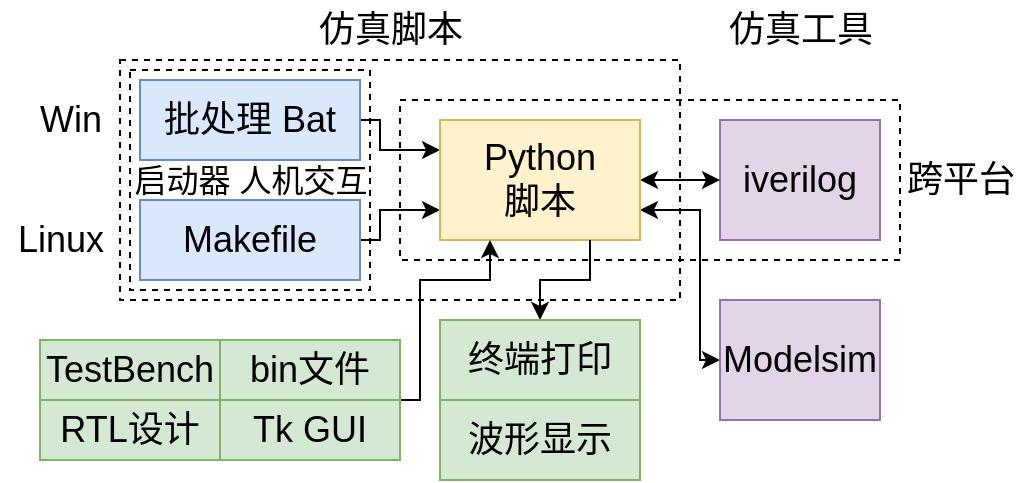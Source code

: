 <mxfile version="18.0.6" type="device"><diagram id="YtvwvDAg_z0UyHSXU93h" name="第 1 页"><mxGraphModel dx="1038" dy="649" grid="1" gridSize="10" guides="1" tooltips="1" connect="1" arrows="1" fold="1" page="1" pageScale="1" pageWidth="827" pageHeight="1169" math="0" shadow="0"><root><mxCell id="0"/><mxCell id="1" parent="0"/><mxCell id="jq0FuVwtKyFCtbRI0XKJ-5" value="" style="rounded=0;whiteSpace=wrap;html=1;fillColor=none;dashed=1;" parent="1" vertex="1"><mxGeometry x="245" y="265" width="120" height="110" as="geometry"/></mxCell><mxCell id="_eRq6vUdUgBELbqLA_iJ-10" value="" style="rounded=0;whiteSpace=wrap;html=1;dashed=1;fontSize=18;fillColor=none;" parent="1" vertex="1"><mxGeometry x="380" y="280" width="250" height="80" as="geometry"/></mxCell><mxCell id="_eRq6vUdUgBELbqLA_iJ-9" value="" style="rounded=0;whiteSpace=wrap;html=1;fontSize=18;fillColor=none;dashed=1;" parent="1" vertex="1"><mxGeometry x="240" y="260" width="280" height="120" as="geometry"/></mxCell><mxCell id="_eRq6vUdUgBELbqLA_iJ-1" value="仿真脚本" style="text;html=1;align=center;verticalAlign=middle;resizable=0;points=[];autosize=1;strokeColor=none;fillColor=none;fontSize=18;" parent="1" vertex="1"><mxGeometry x="330" y="230" width="90" height="30" as="geometry"/></mxCell><mxCell id="_eRq6vUdUgBELbqLA_iJ-2" value="仿真工具" style="text;html=1;align=center;verticalAlign=middle;resizable=0;points=[];autosize=1;strokeColor=none;fillColor=none;fontSize=18;" parent="1" vertex="1"><mxGeometry x="535" y="230" width="90" height="30" as="geometry"/></mxCell><mxCell id="_eRq6vUdUgBELbqLA_iJ-3" value="iverilog" style="whiteSpace=wrap;html=1;fontSize=18;fillColor=#e1d5e7;strokeColor=#9673a6;" parent="1" vertex="1"><mxGeometry x="540" y="290" width="80" height="60" as="geometry"/></mxCell><mxCell id="jq0FuVwtKyFCtbRI0XKJ-3" style="edgeStyle=orthogonalEdgeStyle;rounded=0;orthogonalLoop=1;jettySize=auto;html=1;exitX=1;exitY=0.5;exitDx=0;exitDy=0;entryX=0;entryY=0.25;entryDx=0;entryDy=0;" parent="1" source="_eRq6vUdUgBELbqLA_iJ-4" target="_eRq6vUdUgBELbqLA_iJ-6" edge="1"><mxGeometry relative="1" as="geometry"><Array as="points"><mxPoint x="370" y="290"/><mxPoint x="370" y="305"/></Array></mxGeometry></mxCell><mxCell id="_eRq6vUdUgBELbqLA_iJ-4" value="批处理 Bat" style="whiteSpace=wrap;html=1;fontSize=18;fillColor=#dae8fc;strokeColor=#6c8ebf;" parent="1" vertex="1"><mxGeometry x="250" y="270" width="110" height="40" as="geometry"/></mxCell><mxCell id="jq0FuVwtKyFCtbRI0XKJ-2" style="edgeStyle=orthogonalEdgeStyle;rounded=0;orthogonalLoop=1;jettySize=auto;html=1;exitX=1;exitY=0.5;exitDx=0;exitDy=0;entryX=0;entryY=0.75;entryDx=0;entryDy=0;" parent="1" source="_eRq6vUdUgBELbqLA_iJ-5" target="_eRq6vUdUgBELbqLA_iJ-6" edge="1"><mxGeometry relative="1" as="geometry"><Array as="points"><mxPoint x="370" y="350"/><mxPoint x="370" y="335"/></Array></mxGeometry></mxCell><mxCell id="_eRq6vUdUgBELbqLA_iJ-5" value="Makefile" style="whiteSpace=wrap;html=1;fontSize=18;fillColor=#dae8fc;strokeColor=#6c8ebf;" parent="1" vertex="1"><mxGeometry x="250" y="330" width="110" height="40" as="geometry"/></mxCell><mxCell id="jq0FuVwtKyFCtbRI0XKJ-4" style="edgeStyle=orthogonalEdgeStyle;rounded=0;orthogonalLoop=1;jettySize=auto;html=1;exitX=1;exitY=0.5;exitDx=0;exitDy=0;entryX=0;entryY=0.5;entryDx=0;entryDy=0;startArrow=classic;startFill=1;" parent="1" source="_eRq6vUdUgBELbqLA_iJ-6" target="_eRq6vUdUgBELbqLA_iJ-3" edge="1"><mxGeometry relative="1" as="geometry"/></mxCell><mxCell id="c_s7SfWHmZFHjEs9lwnp-3" style="edgeStyle=orthogonalEdgeStyle;rounded=0;orthogonalLoop=1;jettySize=auto;html=1;exitX=1;exitY=0.75;exitDx=0;exitDy=0;entryX=0;entryY=0.5;entryDx=0;entryDy=0;startArrow=classic;startFill=1;" edge="1" parent="1" source="_eRq6vUdUgBELbqLA_iJ-6" target="c_s7SfWHmZFHjEs9lwnp-2"><mxGeometry relative="1" as="geometry"><Array as="points"><mxPoint x="530" y="335"/><mxPoint x="530" y="410"/></Array></mxGeometry></mxCell><mxCell id="_eRq6vUdUgBELbqLA_iJ-6" value="Python&lt;br&gt;脚本" style="whiteSpace=wrap;html=1;fontSize=18;fillColor=#fff2cc;strokeColor=#d6b656;" parent="1" vertex="1"><mxGeometry x="400" y="290" width="100" height="60" as="geometry"/></mxCell><mxCell id="_eRq6vUdUgBELbqLA_iJ-7" value="Win" style="text;html=1;align=center;verticalAlign=middle;resizable=0;points=[];autosize=1;strokeColor=none;fillColor=none;fontSize=18;" parent="1" vertex="1"><mxGeometry x="190" y="275" width="50" height="30" as="geometry"/></mxCell><mxCell id="_eRq6vUdUgBELbqLA_iJ-8" value="Linux" style="text;html=1;align=center;verticalAlign=middle;resizable=0;points=[];autosize=1;strokeColor=none;fillColor=none;fontSize=18;" parent="1" vertex="1"><mxGeometry x="180" y="335" width="60" height="30" as="geometry"/></mxCell><mxCell id="_eRq6vUdUgBELbqLA_iJ-11" value="跨平台" style="text;html=1;align=center;verticalAlign=middle;resizable=0;points=[];autosize=1;strokeColor=none;fillColor=none;fontSize=18;" parent="1" vertex="1"><mxGeometry x="625" y="305" width="70" height="30" as="geometry"/></mxCell><mxCell id="jq0FuVwtKyFCtbRI0XKJ-6" value="启动器 人机交互" style="text;html=1;align=center;verticalAlign=middle;resizable=0;points=[];autosize=1;strokeColor=none;fillColor=none;fontSize=16;" parent="1" vertex="1"><mxGeometry x="240" y="310" width="130" height="20" as="geometry"/></mxCell><mxCell id="tAvZTX7G66Qth7UfKsFP-1" value="RTL设计" style="rounded=0;whiteSpace=wrap;html=1;fontSize=18;fillColor=#d5e8d4;strokeColor=#82b366;" parent="1" vertex="1"><mxGeometry x="200" y="430" width="90" height="30" as="geometry"/></mxCell><mxCell id="tAvZTX7G66Qth7UfKsFP-6" value="TestBench" style="whiteSpace=wrap;html=1;fontSize=18;fillColor=#d5e8d4;strokeColor=#82b366;" parent="1" vertex="1"><mxGeometry x="200" y="400" width="90" height="30" as="geometry"/></mxCell><mxCell id="tAvZTX7G66Qth7UfKsFP-9" style="edgeStyle=orthogonalEdgeStyle;rounded=0;orthogonalLoop=1;jettySize=auto;html=1;exitX=0.75;exitY=1;exitDx=0;exitDy=0;entryX=0.5;entryY=0;entryDx=0;entryDy=0;fontSize=18;" parent="1" source="_eRq6vUdUgBELbqLA_iJ-6" target="tAvZTX7G66Qth7UfKsFP-7" edge="1"><mxGeometry relative="1" as="geometry"><Array as="points"><mxPoint x="475" y="370"/><mxPoint x="450" y="370"/></Array></mxGeometry></mxCell><mxCell id="tAvZTX7G66Qth7UfKsFP-7" value="终端打印" style="rounded=0;whiteSpace=wrap;html=1;fontSize=18;fillColor=#d5e8d4;strokeColor=#82b366;" parent="1" vertex="1"><mxGeometry x="400" y="390" width="100" height="40" as="geometry"/></mxCell><mxCell id="tAvZTX7G66Qth7UfKsFP-8" value="波形显示" style="whiteSpace=wrap;html=1;fontSize=18;fillColor=#d5e8d4;strokeColor=#82b366;" parent="1" vertex="1"><mxGeometry x="400" y="430" width="100" height="40" as="geometry"/></mxCell><mxCell id="c_s7SfWHmZFHjEs9lwnp-1" style="edgeStyle=orthogonalEdgeStyle;rounded=0;orthogonalLoop=1;jettySize=auto;html=1;exitX=1;exitY=1;exitDx=0;exitDy=0;entryX=0.25;entryY=1;entryDx=0;entryDy=0;" edge="1" parent="1" source="q_hEzp-S8VnG4FJYrQZe-1" target="_eRq6vUdUgBELbqLA_iJ-6"><mxGeometry relative="1" as="geometry"><Array as="points"><mxPoint x="390" y="430"/><mxPoint x="390" y="370"/><mxPoint x="425" y="370"/></Array></mxGeometry></mxCell><mxCell id="q_hEzp-S8VnG4FJYrQZe-1" value="bin文件" style="rounded=0;whiteSpace=wrap;html=1;fillColor=#d5e8d4;strokeColor=#82b366;fontSize=18;" parent="1" vertex="1"><mxGeometry x="290" y="400" width="90" height="30" as="geometry"/></mxCell><mxCell id="q_hEzp-S8VnG4FJYrQZe-2" value="Tk GUI" style="rounded=0;whiteSpace=wrap;html=1;fillColor=#d5e8d4;strokeColor=#82b366;fontSize=18;" parent="1" vertex="1"><mxGeometry x="290" y="430" width="90" height="30" as="geometry"/></mxCell><mxCell id="c_s7SfWHmZFHjEs9lwnp-2" value="Modelsim" style="whiteSpace=wrap;html=1;fontSize=18;fillColor=#e1d5e7;strokeColor=#9673a6;" vertex="1" parent="1"><mxGeometry x="540" y="380" width="80" height="60" as="geometry"/></mxCell></root></mxGraphModel></diagram></mxfile>